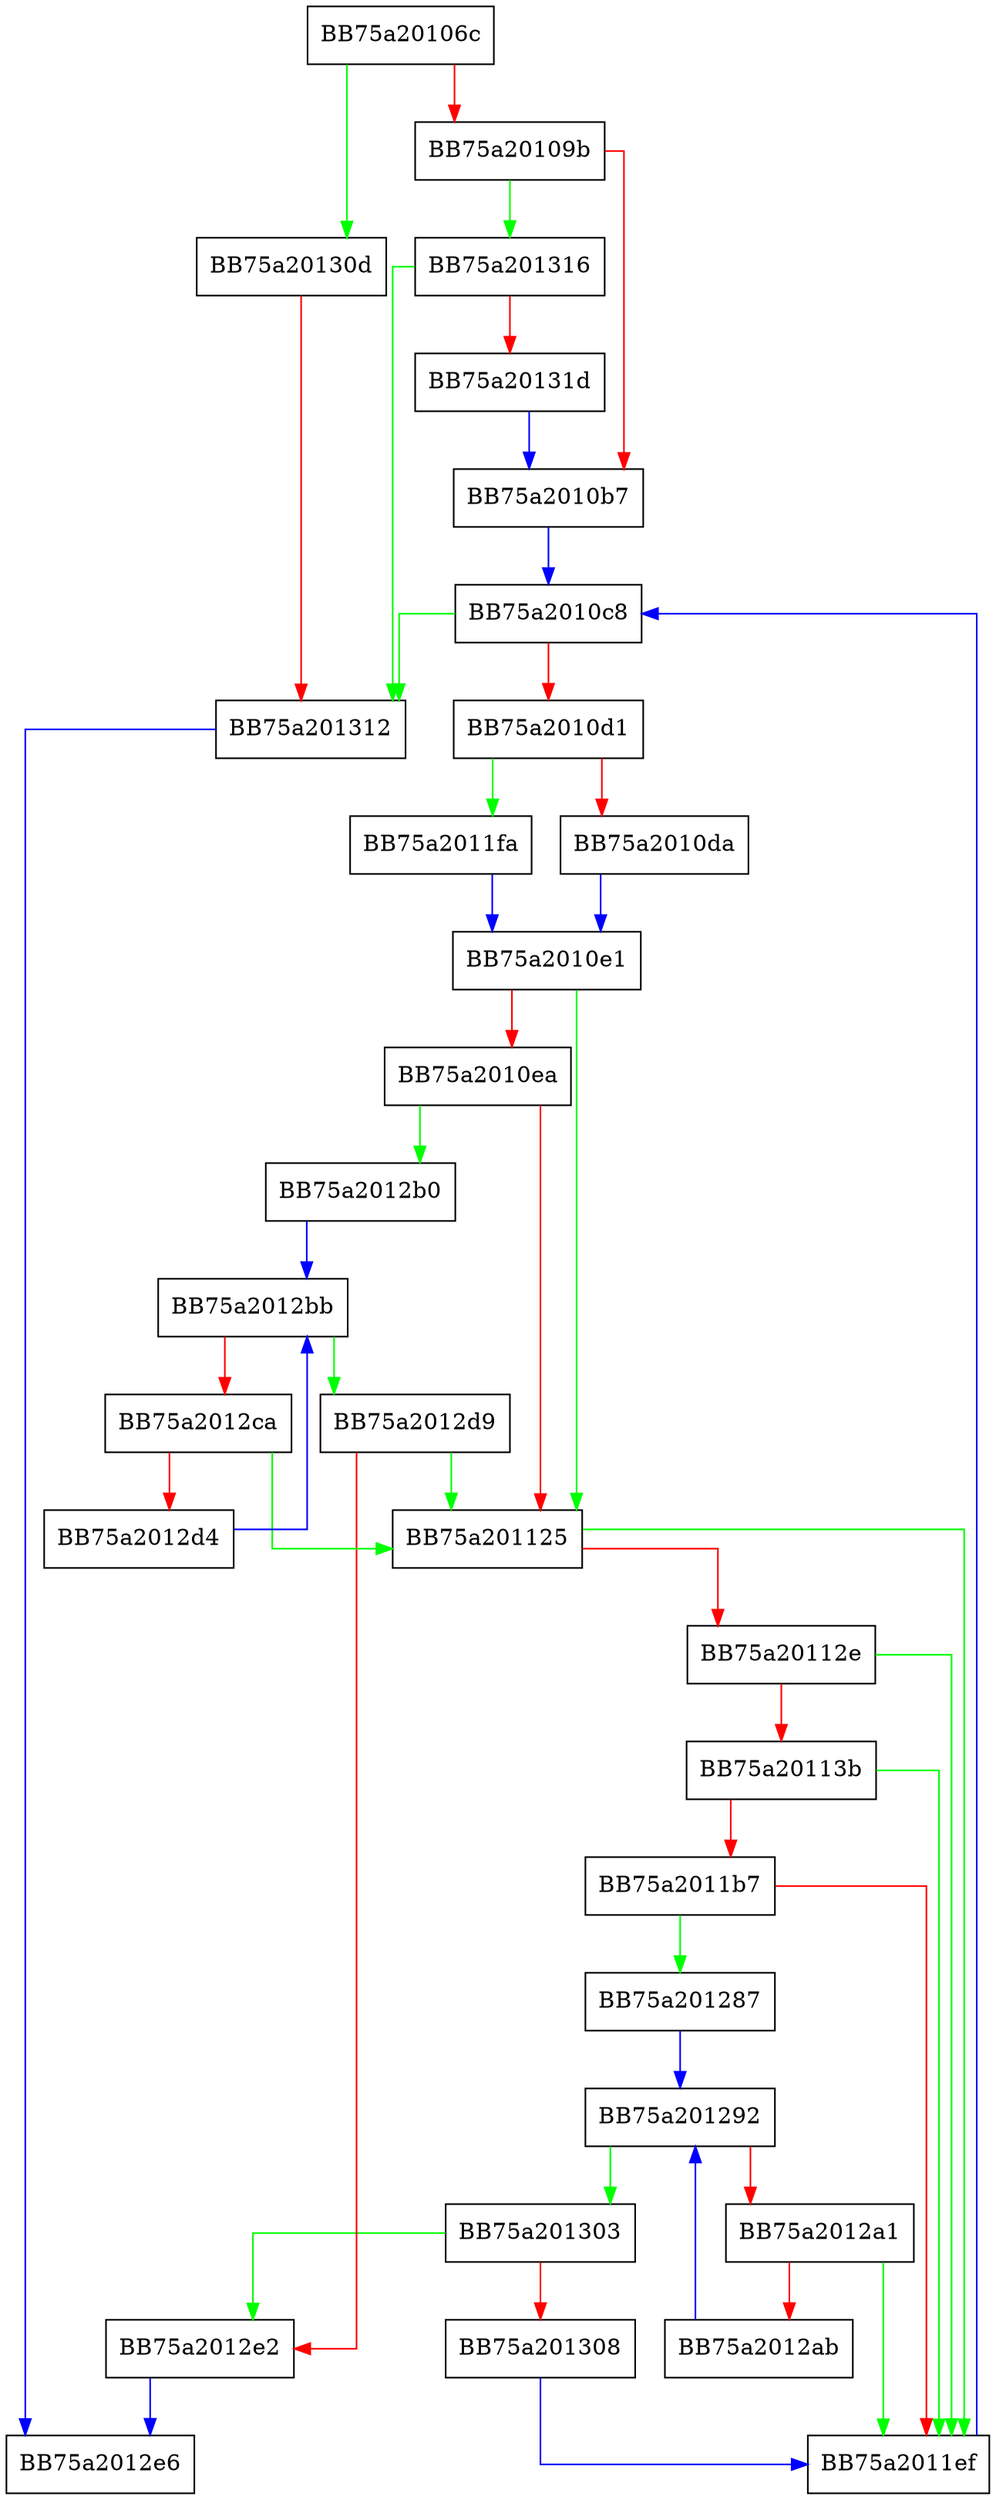 digraph findBestPos {
  node [shape="box"];
  graph [splines=ortho];
  BB75a20106c -> BB75a20130d [color="green"];
  BB75a20106c -> BB75a20109b [color="red"];
  BB75a20109b -> BB75a201316 [color="green"];
  BB75a20109b -> BB75a2010b7 [color="red"];
  BB75a2010b7 -> BB75a2010c8 [color="blue"];
  BB75a2010c8 -> BB75a201312 [color="green"];
  BB75a2010c8 -> BB75a2010d1 [color="red"];
  BB75a2010d1 -> BB75a2011fa [color="green"];
  BB75a2010d1 -> BB75a2010da [color="red"];
  BB75a2010da -> BB75a2010e1 [color="blue"];
  BB75a2010e1 -> BB75a201125 [color="green"];
  BB75a2010e1 -> BB75a2010ea [color="red"];
  BB75a2010ea -> BB75a2012b0 [color="green"];
  BB75a2010ea -> BB75a201125 [color="red"];
  BB75a201125 -> BB75a2011ef [color="green"];
  BB75a201125 -> BB75a20112e [color="red"];
  BB75a20112e -> BB75a2011ef [color="green"];
  BB75a20112e -> BB75a20113b [color="red"];
  BB75a20113b -> BB75a2011ef [color="green"];
  BB75a20113b -> BB75a2011b7 [color="red"];
  BB75a2011b7 -> BB75a201287 [color="green"];
  BB75a2011b7 -> BB75a2011ef [color="red"];
  BB75a2011ef -> BB75a2010c8 [color="blue"];
  BB75a2011fa -> BB75a2010e1 [color="blue"];
  BB75a201287 -> BB75a201292 [color="blue"];
  BB75a201292 -> BB75a201303 [color="green"];
  BB75a201292 -> BB75a2012a1 [color="red"];
  BB75a2012a1 -> BB75a2011ef [color="green"];
  BB75a2012a1 -> BB75a2012ab [color="red"];
  BB75a2012ab -> BB75a201292 [color="blue"];
  BB75a2012b0 -> BB75a2012bb [color="blue"];
  BB75a2012bb -> BB75a2012d9 [color="green"];
  BB75a2012bb -> BB75a2012ca [color="red"];
  BB75a2012ca -> BB75a201125 [color="green"];
  BB75a2012ca -> BB75a2012d4 [color="red"];
  BB75a2012d4 -> BB75a2012bb [color="blue"];
  BB75a2012d9 -> BB75a201125 [color="green"];
  BB75a2012d9 -> BB75a2012e2 [color="red"];
  BB75a2012e2 -> BB75a2012e6 [color="blue"];
  BB75a201303 -> BB75a2012e2 [color="green"];
  BB75a201303 -> BB75a201308 [color="red"];
  BB75a201308 -> BB75a2011ef [color="blue"];
  BB75a20130d -> BB75a201312 [color="red"];
  BB75a201312 -> BB75a2012e6 [color="blue"];
  BB75a201316 -> BB75a201312 [color="green"];
  BB75a201316 -> BB75a20131d [color="red"];
  BB75a20131d -> BB75a2010b7 [color="blue"];
}